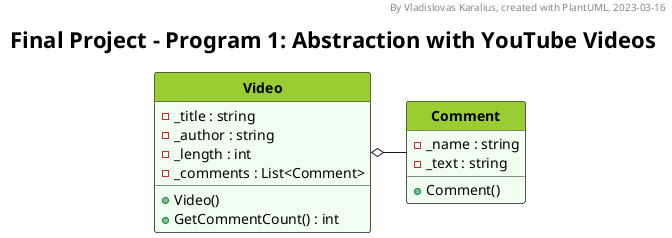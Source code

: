 @startuml UML_diagram

'--Formatting options--
hide circle
hide empty members
'skinparam classAttributeIconSize 0
skinparam style strictuml
'skinparam groupInheritance 2
'skinparam linetype ortho
'skinparam Nodesep 15
'skinparam Ranksep 25
'left to right direction

'--Styling--
'skinparam BackgroundColor White/LightGreen
skinparam TitleFontSize 22

<style>
classDiagram {
  class {
    '-attributes and methods-
    'FontSize 14
    'FontColor black
    'BackgroundColor #fefece
    BackgroundColor #f0fff0
    'RoundCorner 0
    '-class name-
    header {
      'FontSize 12
      'FontColor Black
      FontStyle bold
      BackgroundColor YellowGreen
    }
  }
  note {
    BackgroundColor Yellow
  }
  legend {
    FontSize 18
  }
</style>

'--Header, title, caption--
header By Vladislovas Karalius, created with PlantUML, 2023-03-16
title Final Project - Program 1: Abstraction with YouTube Videos
'caption <:warning:>Constructors without parameters are not shown in this diagram

' Dummy class that explains visibility symbols
' class Markers #dddddd {
' Attributes
' ..
' - private
' # protected
' + public
' {static} static
' --
' Methods
' ..
' - private()
' # protected()
' + public()
' {static} static()
' }

'--Main--
class Video {
  - _title : string
  - _author : string
  - _length : int
  - _comments : List<Comment>
  + Video()
  + GetCommentCount() : int
}

class Comment {
  - _name : string
  - _text : string
  + Comment()
}

Video o- Comment

'--Description--
' legend bottom
' <size:22>__**Core Requirements**__
' The program has one base class **Activity**. This class contains the attributes and methods
' that are common to all activities. Certain functions are put into separate classes as follows:
' endlegend

@enduml